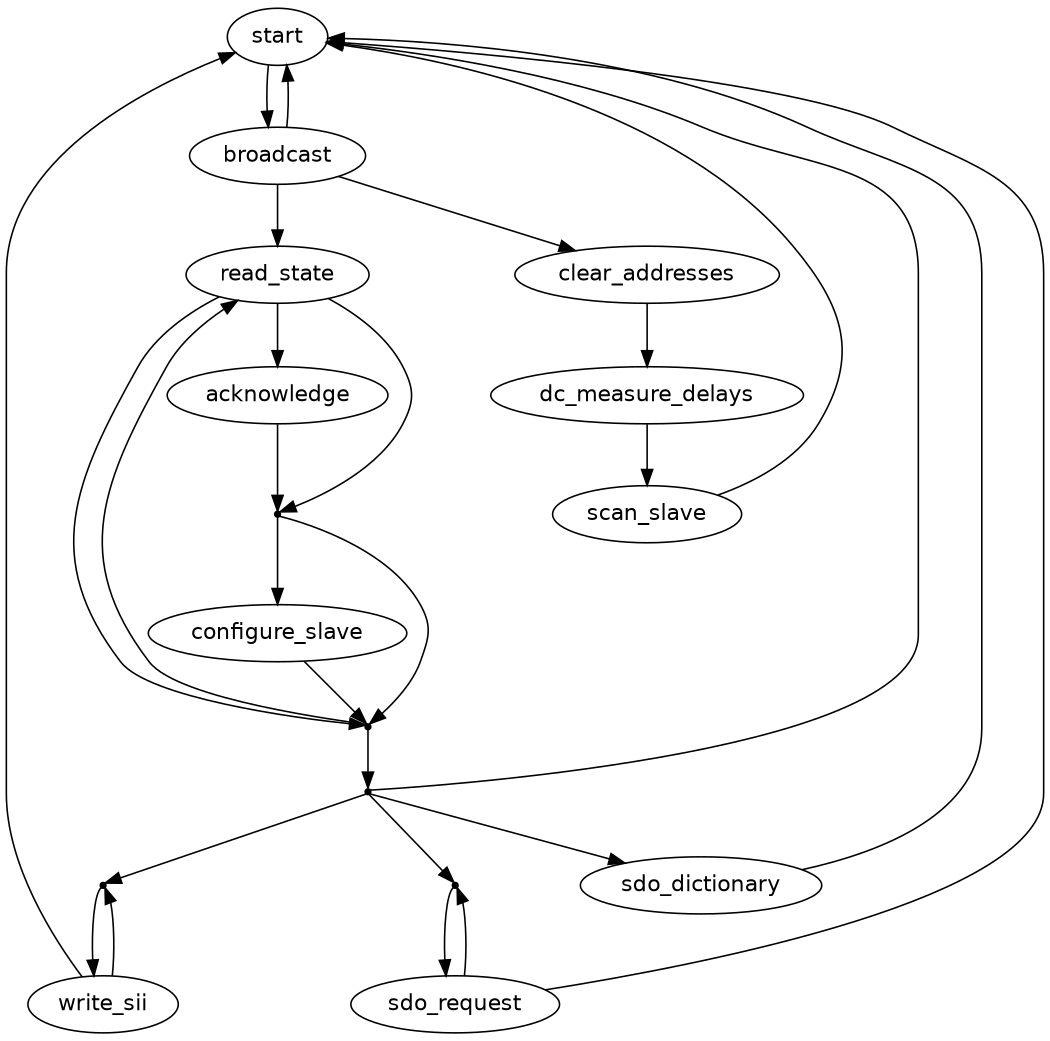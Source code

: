 
/* $Id$ */

digraph master {
    size="7,9"
    center=1
    ratio=fill
    node [fontname="Helvetica"]

    start -> broadcast [weight=10]

    broadcast -> start
    broadcast -> clear_addresses
    broadcast -> read_state [weight=10]

    action_process_sii [shape=point,label=""]
    action_process_sii -> write_sii

    action_process_sdo [shape=point,label=""]
    action_process_sdo -> sdo_request

    action_idle [shape=point,label=""]
    action_idle -> action_process_sdo
    action_idle -> sdo_dictionary
    action_idle -> action_process_sii
    action_idle -> start

    action_next_slave_state [shape=point,label=""]
    action_next_slave_state -> read_state
    action_next_slave_state -> action_idle [weight=10]
    
    action_configure [shape=point,label=""]
    action_configure -> configure_slave [weight=10]
    action_configure -> action_next_slave_state

    read_state -> acknowledge [weight=10]
    read_state -> action_configure
    read_state -> action_next_slave_state

    acknowledge -> action_configure [weight=10]

    clear_addresses -> dc_measure_delays [weight=10]

    dc_measure_delays -> scan_slave [weight=10]

    scan_slave -> start

    configure_slave -> action_next_slave_state

    write_sii -> action_process_sii
    write_sii -> start

    sdo_dictionary -> start

    sdo_request -> action_process_sdo
    sdo_request -> start
}

